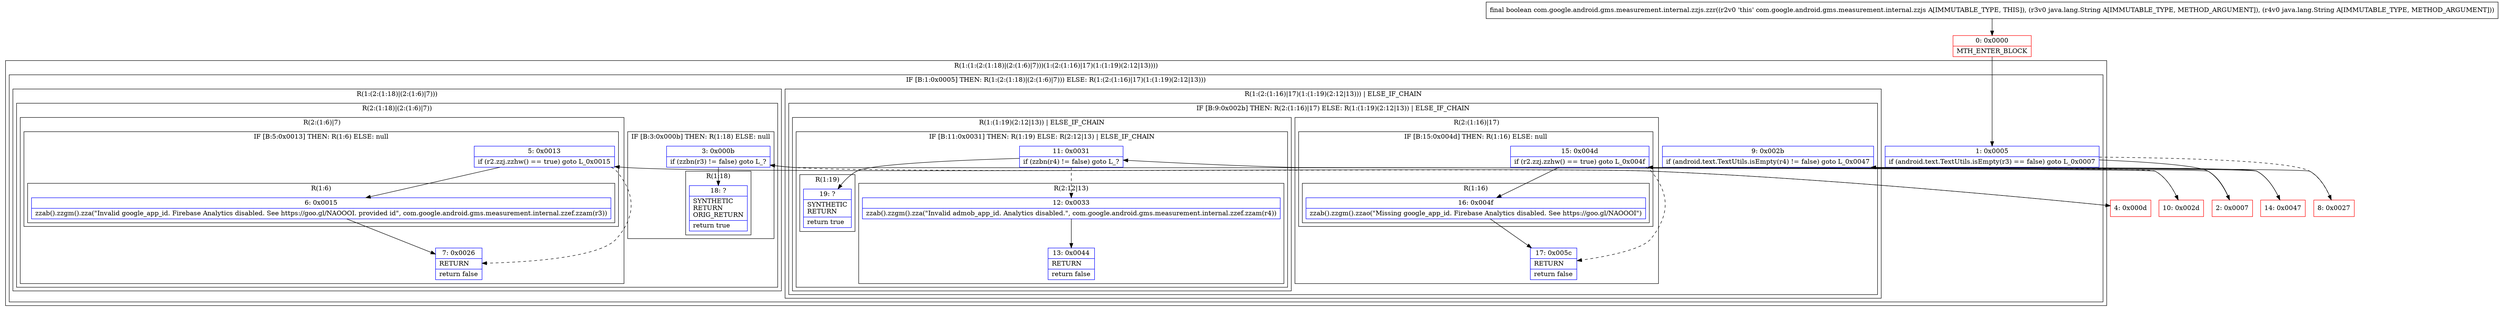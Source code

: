 digraph "CFG forcom.google.android.gms.measurement.internal.zzjs.zzr(Ljava\/lang\/String;Ljava\/lang\/String;)Z" {
subgraph cluster_Region_375652136 {
label = "R(1:(1:(2:(1:18)|(2:(1:6)|7)))(1:(2:(1:16)|17)(1:(1:19)(2:12|13))))";
node [shape=record,color=blue];
subgraph cluster_IfRegion_505032886 {
label = "IF [B:1:0x0005] THEN: R(1:(2:(1:18)|(2:(1:6)|7))) ELSE: R(1:(2:(1:16)|17)(1:(1:19)(2:12|13)))";
node [shape=record,color=blue];
Node_1 [shape=record,label="{1\:\ 0x0005|if (android.text.TextUtils.isEmpty(r3) == false) goto L_0x0007\l}"];
subgraph cluster_Region_1778438617 {
label = "R(1:(2:(1:18)|(2:(1:6)|7)))";
node [shape=record,color=blue];
subgraph cluster_Region_2069784402 {
label = "R(2:(1:18)|(2:(1:6)|7))";
node [shape=record,color=blue];
subgraph cluster_IfRegion_1926057390 {
label = "IF [B:3:0x000b] THEN: R(1:18) ELSE: null";
node [shape=record,color=blue];
Node_3 [shape=record,label="{3\:\ 0x000b|if (zzbn(r3) != false) goto L_?\l}"];
subgraph cluster_Region_1025334465 {
label = "R(1:18)";
node [shape=record,color=blue];
Node_18 [shape=record,label="{18\:\ ?|SYNTHETIC\lRETURN\lORIG_RETURN\l|return true\l}"];
}
}
subgraph cluster_Region_1375718562 {
label = "R(2:(1:6)|7)";
node [shape=record,color=blue];
subgraph cluster_IfRegion_1494439224 {
label = "IF [B:5:0x0013] THEN: R(1:6) ELSE: null";
node [shape=record,color=blue];
Node_5 [shape=record,label="{5\:\ 0x0013|if (r2.zzj.zzhw() == true) goto L_0x0015\l}"];
subgraph cluster_Region_1101779849 {
label = "R(1:6)";
node [shape=record,color=blue];
Node_6 [shape=record,label="{6\:\ 0x0015|zzab().zzgm().zza(\"Invalid google_app_id. Firebase Analytics disabled. See https:\/\/goo.gl\/NAOOOI. provided id\", com.google.android.gms.measurement.internal.zzef.zzam(r3))\l}"];
}
}
Node_7 [shape=record,label="{7\:\ 0x0026|RETURN\l|return false\l}"];
}
}
}
subgraph cluster_Region_377971753 {
label = "R(1:(2:(1:16)|17)(1:(1:19)(2:12|13))) | ELSE_IF_CHAIN\l";
node [shape=record,color=blue];
subgraph cluster_IfRegion_967975047 {
label = "IF [B:9:0x002b] THEN: R(2:(1:16)|17) ELSE: R(1:(1:19)(2:12|13)) | ELSE_IF_CHAIN\l";
node [shape=record,color=blue];
Node_9 [shape=record,label="{9\:\ 0x002b|if (android.text.TextUtils.isEmpty(r4) != false) goto L_0x0047\l}"];
subgraph cluster_Region_2051741724 {
label = "R(2:(1:16)|17)";
node [shape=record,color=blue];
subgraph cluster_IfRegion_1709419335 {
label = "IF [B:15:0x004d] THEN: R(1:16) ELSE: null";
node [shape=record,color=blue];
Node_15 [shape=record,label="{15\:\ 0x004d|if (r2.zzj.zzhw() == true) goto L_0x004f\l}"];
subgraph cluster_Region_1214787070 {
label = "R(1:16)";
node [shape=record,color=blue];
Node_16 [shape=record,label="{16\:\ 0x004f|zzab().zzgm().zzao(\"Missing google_app_id. Firebase Analytics disabled. See https:\/\/goo.gl\/NAOOOI\")\l}"];
}
}
Node_17 [shape=record,label="{17\:\ 0x005c|RETURN\l|return false\l}"];
}
subgraph cluster_Region_1626770028 {
label = "R(1:(1:19)(2:12|13)) | ELSE_IF_CHAIN\l";
node [shape=record,color=blue];
subgraph cluster_IfRegion_1121973654 {
label = "IF [B:11:0x0031] THEN: R(1:19) ELSE: R(2:12|13) | ELSE_IF_CHAIN\l";
node [shape=record,color=blue];
Node_11 [shape=record,label="{11\:\ 0x0031|if (zzbn(r4) != false) goto L_?\l}"];
subgraph cluster_Region_975095577 {
label = "R(1:19)";
node [shape=record,color=blue];
Node_19 [shape=record,label="{19\:\ ?|SYNTHETIC\lRETURN\l|return true\l}"];
}
subgraph cluster_Region_856689273 {
label = "R(2:12|13)";
node [shape=record,color=blue];
Node_12 [shape=record,label="{12\:\ 0x0033|zzab().zzgm().zza(\"Invalid admob_app_id. Analytics disabled.\", com.google.android.gms.measurement.internal.zzef.zzam(r4))\l}"];
Node_13 [shape=record,label="{13\:\ 0x0044|RETURN\l|return false\l}"];
}
}
}
}
}
}
}
Node_0 [shape=record,color=red,label="{0\:\ 0x0000|MTH_ENTER_BLOCK\l}"];
Node_2 [shape=record,color=red,label="{2\:\ 0x0007}"];
Node_4 [shape=record,color=red,label="{4\:\ 0x000d}"];
Node_8 [shape=record,color=red,label="{8\:\ 0x0027}"];
Node_10 [shape=record,color=red,label="{10\:\ 0x002d}"];
Node_14 [shape=record,color=red,label="{14\:\ 0x0047}"];
MethodNode[shape=record,label="{final boolean com.google.android.gms.measurement.internal.zzjs.zzr((r2v0 'this' com.google.android.gms.measurement.internal.zzjs A[IMMUTABLE_TYPE, THIS]), (r3v0 java.lang.String A[IMMUTABLE_TYPE, METHOD_ARGUMENT]), (r4v0 java.lang.String A[IMMUTABLE_TYPE, METHOD_ARGUMENT])) }"];
MethodNode -> Node_0;
Node_1 -> Node_2;
Node_1 -> Node_8[style=dashed];
Node_3 -> Node_4[style=dashed];
Node_3 -> Node_18;
Node_5 -> Node_6;
Node_5 -> Node_7[style=dashed];
Node_6 -> Node_7;
Node_9 -> Node_10[style=dashed];
Node_9 -> Node_14;
Node_15 -> Node_16;
Node_15 -> Node_17[style=dashed];
Node_16 -> Node_17;
Node_11 -> Node_12[style=dashed];
Node_11 -> Node_19;
Node_12 -> Node_13;
Node_0 -> Node_1;
Node_2 -> Node_3;
Node_4 -> Node_5;
Node_8 -> Node_9;
Node_10 -> Node_11;
Node_14 -> Node_15;
}

